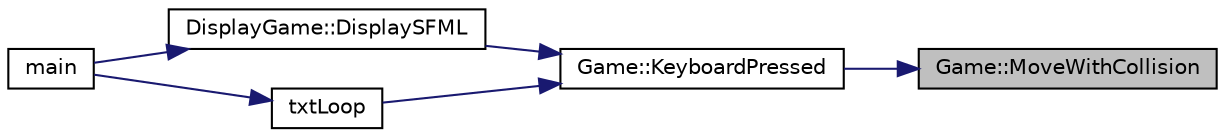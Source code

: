 digraph "Game::MoveWithCollision"
{
 // LATEX_PDF_SIZE
  bgcolor="transparent";
  edge [fontname="Helvetica",fontsize="10",labelfontname="Helvetica",labelfontsize="10"];
  node [fontname="Helvetica",fontsize="10",shape=record];
  rankdir="RL";
  Node1 [label="Game::MoveWithCollision",height=0.2,width=0.4,color="black", fillcolor="grey75", style="filled", fontcolor="black",tooltip=" "];
  Node1 -> Node2 [dir="back",color="midnightblue",fontsize="10",style="solid",fontname="Helvetica"];
  Node2 [label="Game::KeyboardPressed",height=0.2,width=0.4,color="black",URL="$classGame.html#a7266c4385f5c306926054fb9f9aa56d1",tooltip=" "];
  Node2 -> Node3 [dir="back",color="midnightblue",fontsize="10",style="solid",fontname="Helvetica"];
  Node3 [label="DisplayGame::DisplaySFML",height=0.2,width=0.4,color="black",URL="$classDisplayGame.html#ab3b126865a8753817993063f7f1c2a3f",tooltip=" "];
  Node3 -> Node4 [dir="back",color="midnightblue",fontsize="10",style="solid",fontname="Helvetica"];
  Node4 [label="main",height=0.2,width=0.4,color="black",URL="$main_8cpp.html#a0ddf1224851353fc92bfbff6f499fa97",tooltip=" "];
  Node2 -> Node5 [dir="back",color="midnightblue",fontsize="10",style="solid",fontname="Helvetica"];
  Node5 [label="txtLoop",height=0.2,width=0.4,color="black",URL="$gameTxt_8cpp.html#a5eeb0d13b5fe5eba2c9d7415842d36d9",tooltip=" "];
  Node5 -> Node4 [dir="back",color="midnightblue",fontsize="10",style="solid",fontname="Helvetica"];
}
